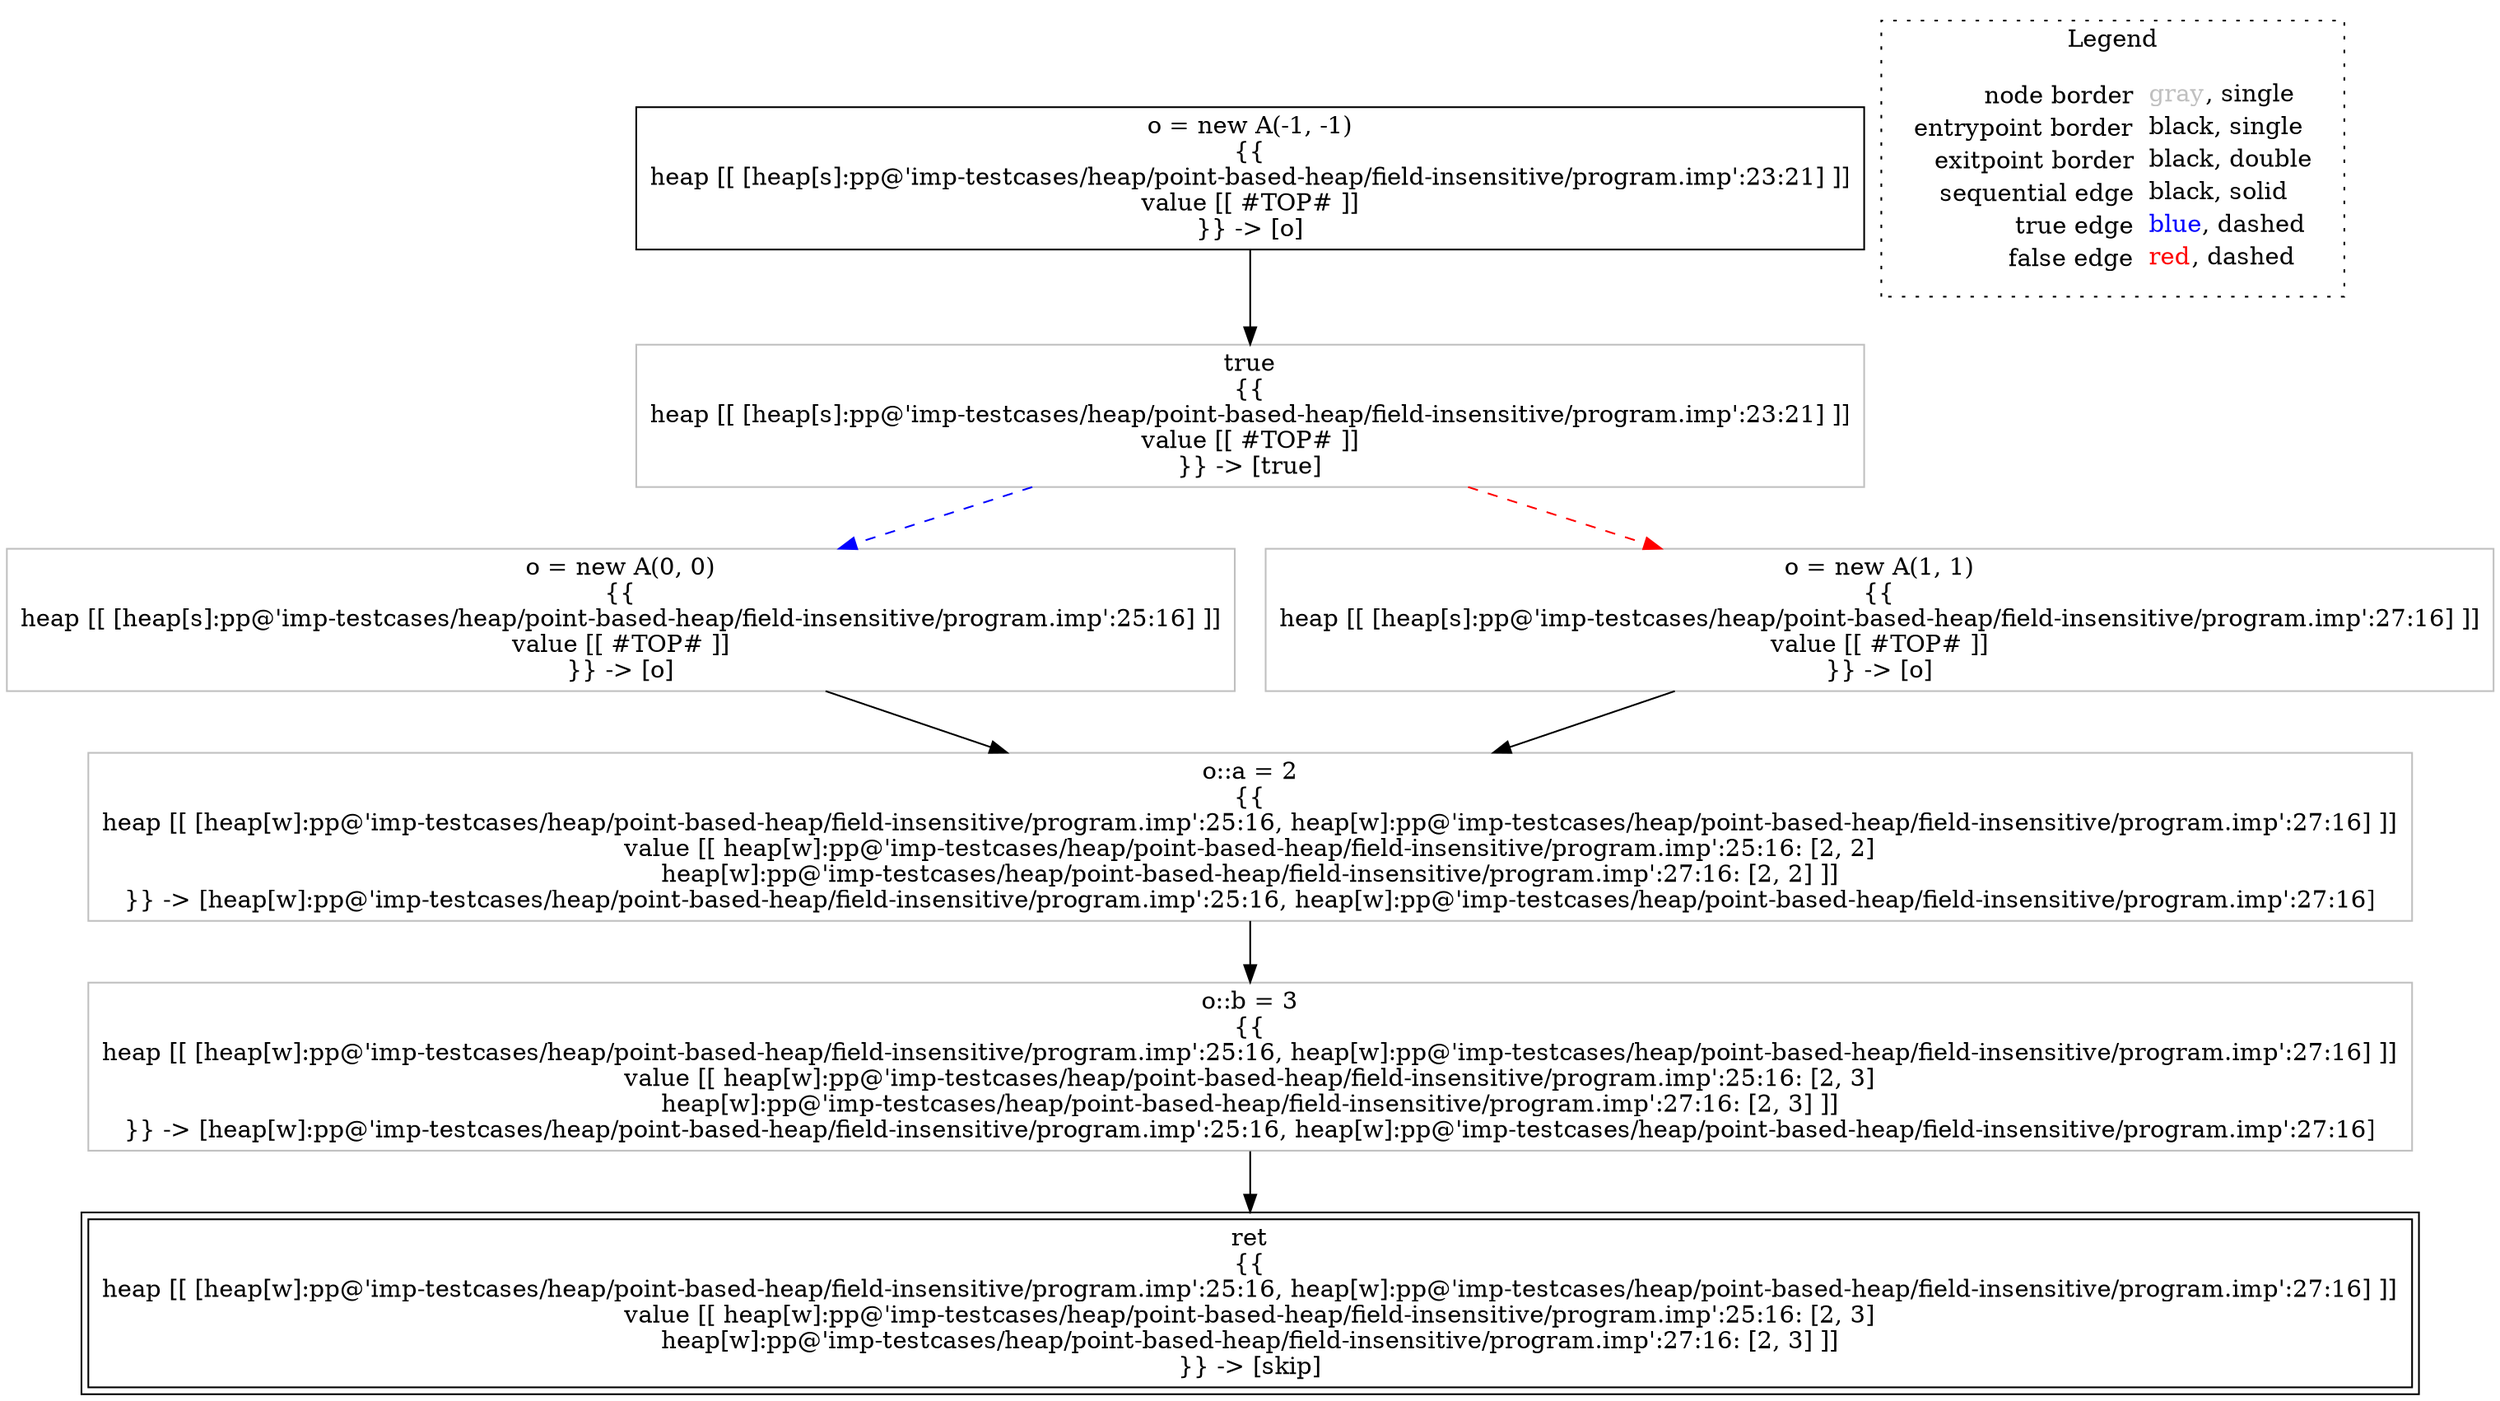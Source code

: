 digraph {
	"node0" [shape="rect",color="black",label=<o = new A(-1, -1)<BR/>{{<BR/>heap [[ [heap[s]:pp@'imp-testcases/heap/point-based-heap/field-insensitive/program.imp':23:21] ]]<BR/>value [[ #TOP# ]]<BR/>}} -&gt; [o]>];
	"node1" [shape="rect",color="gray",label=<true<BR/>{{<BR/>heap [[ [heap[s]:pp@'imp-testcases/heap/point-based-heap/field-insensitive/program.imp':23:21] ]]<BR/>value [[ #TOP# ]]<BR/>}} -&gt; [true]>];
	"node2" [shape="rect",color="gray",label=<o = new A(0, 0)<BR/>{{<BR/>heap [[ [heap[s]:pp@'imp-testcases/heap/point-based-heap/field-insensitive/program.imp':25:16] ]]<BR/>value [[ #TOP# ]]<BR/>}} -&gt; [o]>];
	"node3" [shape="rect",color="black",peripheries="2",label=<ret<BR/>{{<BR/>heap [[ [heap[w]:pp@'imp-testcases/heap/point-based-heap/field-insensitive/program.imp':25:16, heap[w]:pp@'imp-testcases/heap/point-based-heap/field-insensitive/program.imp':27:16] ]]<BR/>value [[ heap[w]:pp@'imp-testcases/heap/point-based-heap/field-insensitive/program.imp':25:16: [2, 3]<BR/>heap[w]:pp@'imp-testcases/heap/point-based-heap/field-insensitive/program.imp':27:16: [2, 3] ]]<BR/>}} -&gt; [skip]>];
	"node4" [shape="rect",color="gray",label=<o = new A(1, 1)<BR/>{{<BR/>heap [[ [heap[s]:pp@'imp-testcases/heap/point-based-heap/field-insensitive/program.imp':27:16] ]]<BR/>value [[ #TOP# ]]<BR/>}} -&gt; [o]>];
	"node5" [shape="rect",color="gray",label=<o::a = 2<BR/>{{<BR/>heap [[ [heap[w]:pp@'imp-testcases/heap/point-based-heap/field-insensitive/program.imp':25:16, heap[w]:pp@'imp-testcases/heap/point-based-heap/field-insensitive/program.imp':27:16] ]]<BR/>value [[ heap[w]:pp@'imp-testcases/heap/point-based-heap/field-insensitive/program.imp':25:16: [2, 2]<BR/>heap[w]:pp@'imp-testcases/heap/point-based-heap/field-insensitive/program.imp':27:16: [2, 2] ]]<BR/>}} -&gt; [heap[w]:pp@'imp-testcases/heap/point-based-heap/field-insensitive/program.imp':25:16, heap[w]:pp@'imp-testcases/heap/point-based-heap/field-insensitive/program.imp':27:16]>];
	"node6" [shape="rect",color="gray",label=<o::b = 3<BR/>{{<BR/>heap [[ [heap[w]:pp@'imp-testcases/heap/point-based-heap/field-insensitive/program.imp':25:16, heap[w]:pp@'imp-testcases/heap/point-based-heap/field-insensitive/program.imp':27:16] ]]<BR/>value [[ heap[w]:pp@'imp-testcases/heap/point-based-heap/field-insensitive/program.imp':25:16: [2, 3]<BR/>heap[w]:pp@'imp-testcases/heap/point-based-heap/field-insensitive/program.imp':27:16: [2, 3] ]]<BR/>}} -&gt; [heap[w]:pp@'imp-testcases/heap/point-based-heap/field-insensitive/program.imp':25:16, heap[w]:pp@'imp-testcases/heap/point-based-heap/field-insensitive/program.imp':27:16]>];
	"node1" -> "node2" [color="blue",style="dashed"];
	"node1" -> "node4" [color="red",style="dashed"];
	"node2" -> "node5" [color="black"];
	"node0" -> "node1" [color="black"];
	"node4" -> "node5" [color="black"];
	"node5" -> "node6" [color="black"];
	"node6" -> "node3" [color="black"];
subgraph cluster_legend {
	label="Legend";
	style=dotted;
	node [shape=plaintext];
	"legend" [label=<<table border="0" cellpadding="2" cellspacing="0" cellborder="0"><tr><td align="right">node border&nbsp;</td><td align="left"><font color="gray">gray</font>, single</td></tr><tr><td align="right">entrypoint border&nbsp;</td><td align="left"><font color="black">black</font>, single</td></tr><tr><td align="right">exitpoint border&nbsp;</td><td align="left"><font color="black">black</font>, double</td></tr><tr><td align="right">sequential edge&nbsp;</td><td align="left"><font color="black">black</font>, solid</td></tr><tr><td align="right">true edge&nbsp;</td><td align="left"><font color="blue">blue</font>, dashed</td></tr><tr><td align="right">false edge&nbsp;</td><td align="left"><font color="red">red</font>, dashed</td></tr></table>>];
}

}
